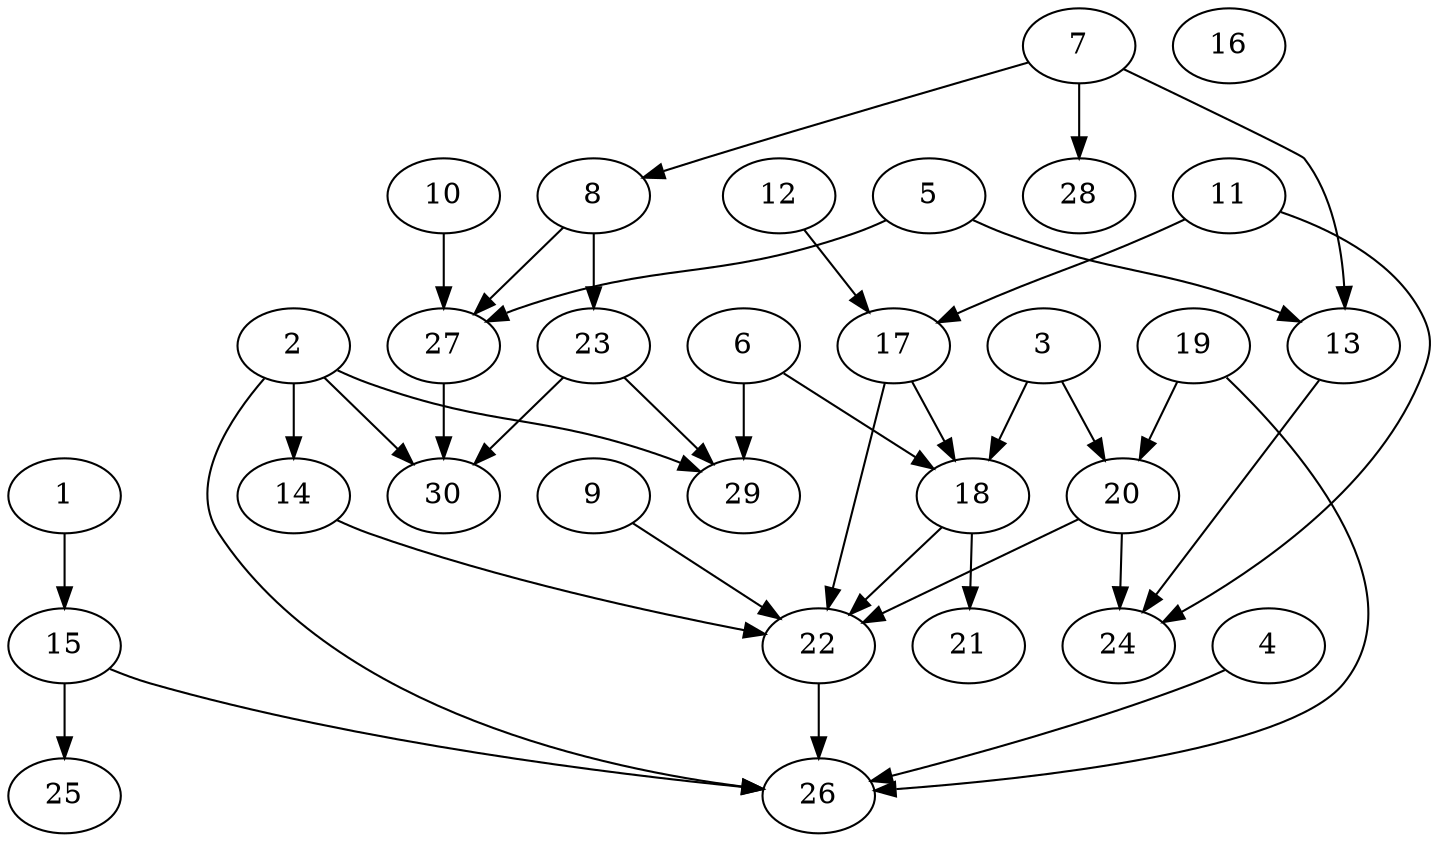 digraph "core_16p_gb_Random_Nodes_30_Density_1.27_CCR_1.00_WeightType_Random_schedule.gxl" {
	graph ["Number of processors"=16,
		"Total schedule length"=55
	];
	1	 ["Finish time"=3,
		Processor=1,
		"Start time"=0,
		Weight=3];
	15	 ["Finish time"=8,
		Processor=1,
		"Start time"=4,
		Weight=4];
	1 -> 15	 [Weight=9];
	2	 ["Finish time"=19,
		Processor=10,
		"Start time"=8,
		Weight=11];
	14	 ["Finish time"=26,
		Processor=10,
		"Start time"=19,
		Weight=7];
	2 -> 14	 [Weight=10];
	26	 ["Finish time"=55,
		Processor=16,
		"Start time"=44,
		Weight=11];
	2 -> 26	 [Weight=6];
	29	 ["Finish time"=44,
		Processor=15,
		"Start time"=36,
		Weight=8];
	2 -> 29	 [Weight=7];
	30	 ["Finish time"=48,
		Processor=3,
		"Start time"=36,
		Weight=12];
	2 -> 30	 [Weight=9];
	3	 ["Finish time"=7,
		Processor=2,
		"Start time"=0,
		Weight=7];
	18	 ["Finish time"=41,
		Processor=16,
		"Start time"=32,
		Weight=9];
	3 -> 18	 [Weight=9];
	20	 ["Finish time"=32,
		Processor=4,
		"Start time"=21,
		Weight=11];
	3 -> 20	 [Weight=6];
	4	 ["Finish time"=12,
		Processor=14,
		"Start time"=8,
		Weight=4];
	4 -> 26	 [Weight=2];
	5	 ["Finish time"=4,
		Processor=3,
		"Start time"=1,
		Weight=3];
	13	 ["Finish time"=26,
		Processor=6,
		"Start time"=21,
		Weight=5];
	5 -> 13	 [Weight=3];
	27	 ["Finish time"=36,
		Processor=3,
		"Start time"=31,
		Weight=5];
	5 -> 27	 [Weight=8];
	6	 ["Finish time"=21,
		Processor=8,
		"Start time"=12,
		Weight=9];
	6 -> 18	 [Weight=6];
	6 -> 29	 [Weight=6];
	7	 ["Finish time"=8,
		Processor=15,
		"Start time"=0,
		Weight=8];
	8	 ["Finish time"=19,
		Processor=15,
		"Start time"=8,
		Weight=11];
	7 -> 8	 [Weight=8];
	7 -> 13	 [Weight=6];
	28	 ["Finish time"=44,
		Processor=5,
		"Start time"=33,
		Weight=11];
	7 -> 28	 [Weight=5];
	23	 ["Finish time"=33,
		Processor=15,
		"Start time"=19,
		Weight=14];
	8 -> 23	 [Weight=6];
	8 -> 27	 [Weight=7];
	9	 ["Finish time"=5,
		Processor=10,
		"Start time"=0,
		Weight=5];
	22	 ["Finish time"=44,
		Processor=16,
		"Start time"=41,
		Weight=3];
	9 -> 22	 [Weight=10];
	10	 ["Finish time"=19,
		Processor=3,
		"Start time"=8,
		Weight=11];
	10 -> 27	 [Weight=9];
	11	 ["Finish time"=12,
		Processor=9,
		"Start time"=0,
		Weight=12];
	17	 ["Finish time"=32,
		Processor=16,
		"Start time"=18,
		Weight=14];
	11 -> 17	 [Weight=6];
	24	 ["Finish time"=51,
		Processor=4,
		"Start time"=47,
		Weight=4];
	11 -> 24	 [Weight=4];
	12	 ["Finish time"=14,
		Processor=16,
		"Start time"=0,
		Weight=14];
	12 -> 17	 [Weight=6];
	13 -> 24	 [Weight=5];
	14 -> 22	 [Weight=7];
	25	 ["Finish time"=31,
		Processor=7,
		"Start time"=26,
		Weight=5];
	15 -> 25	 [Weight=2];
	15 -> 26	 [Weight=4];
	16	 ["Finish time"=8,
		Processor=11,
		"Start time"=0,
		Weight=8];
	17 -> 18	 [Weight=5];
	17 -> 22	 [Weight=6];
	21	 ["Finish time"=55,
		Processor=1,
		"Start time"=51,
		Weight=4];
	18 -> 21	 [Weight=7];
	18 -> 22	 [Weight=7];
	19	 ["Finish time"=12,
		Processor=5,
		"Start time"=0,
		Weight=12];
	19 -> 20	 [Weight=9];
	19 -> 26	 [Weight=5];
	20 -> 22	 [Weight=6];
	20 -> 24	 [Weight=4];
	22 -> 26	 [Weight=10];
	23 -> 29	 [Weight=9];
	23 -> 30	 [Weight=2];
	27 -> 30	 [Weight=9];
}
